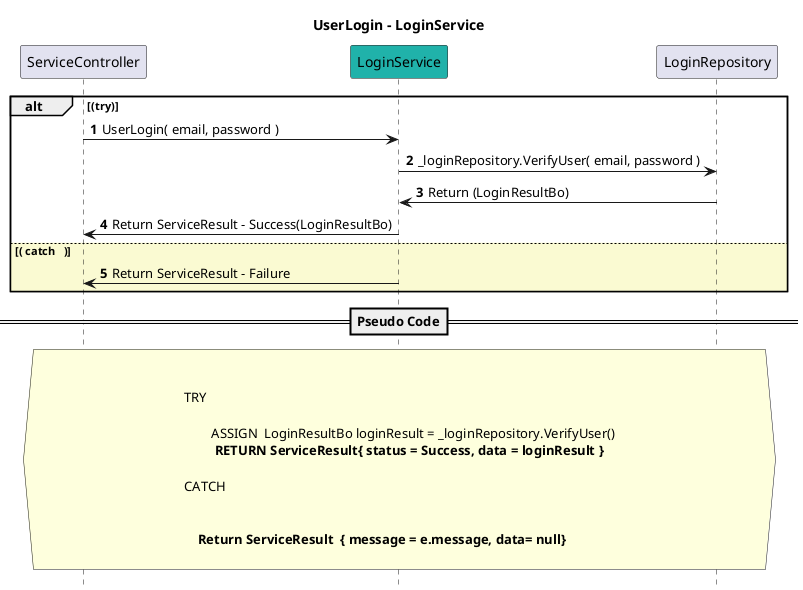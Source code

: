 @startuml

title UserLogin - LoginService
autonumber
hide footbox

participant ServiceController
participant LoginService #LightSeaGreen
participant LoginRepository

alt (try)
    ServiceController -> LoginService : UserLogin( email, password )
    LoginService -> LoginRepository : _loginRepository.VerifyUser( email, password )
    

   
        LoginRepository -> LoginService : Return (LoginResultBo)


    LoginService -> ServiceController : Return ServiceResult - Success(LoginResultBo)
    
else #LightGoldenRodYellow ( catch   ) 

    LoginService -> ServiceController : Return ServiceResult - Failure
end


==Pseudo Code==

hnote across


TRY

        ASSIGN  LoginResultBo loginResult = _loginRepository.VerifyUser()
        ** RETURN ServiceResult{ status = Success, data = loginResult } ** 
       
CATCH

    
    **Return ServiceResult  { message = e.message, data= null}**
    
end note
@enduml